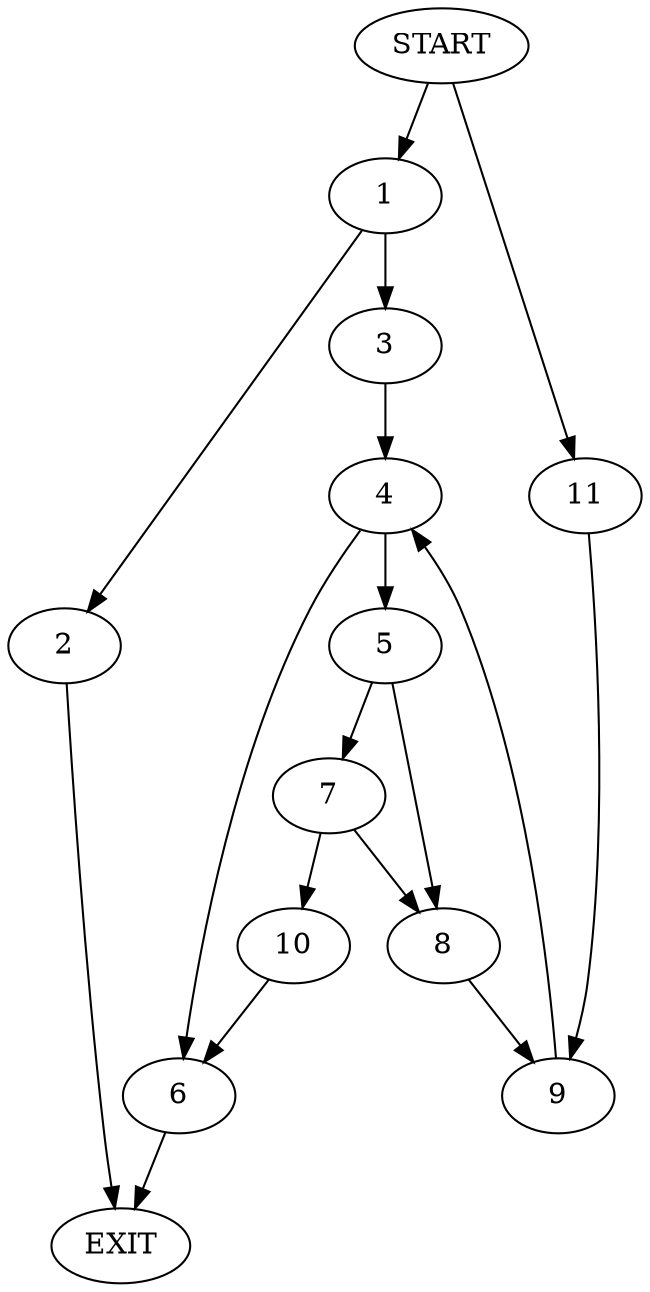 digraph {
0 [label="START"]
12 [label="EXIT"]
0 -> 1
1 -> 2
1 -> 3
3 -> 4
2 -> 12
4 -> 5
4 -> 6
5 -> 7
5 -> 8
6 -> 12
8 -> 9
7 -> 8
7 -> 10
10 -> 6
9 -> 4
0 -> 11
11 -> 9
}

